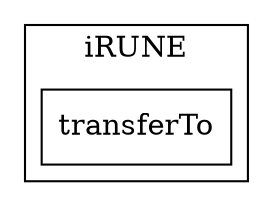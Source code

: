 strict digraph {
rankdir="LR"
node [shape=box]
subgraph cluster_24_iRUNE {
label = "iRUNE"
"24_transferTo" [label="transferTo"]
}subgraph cluster_solidity {
label = "[Solidity]"
}
}